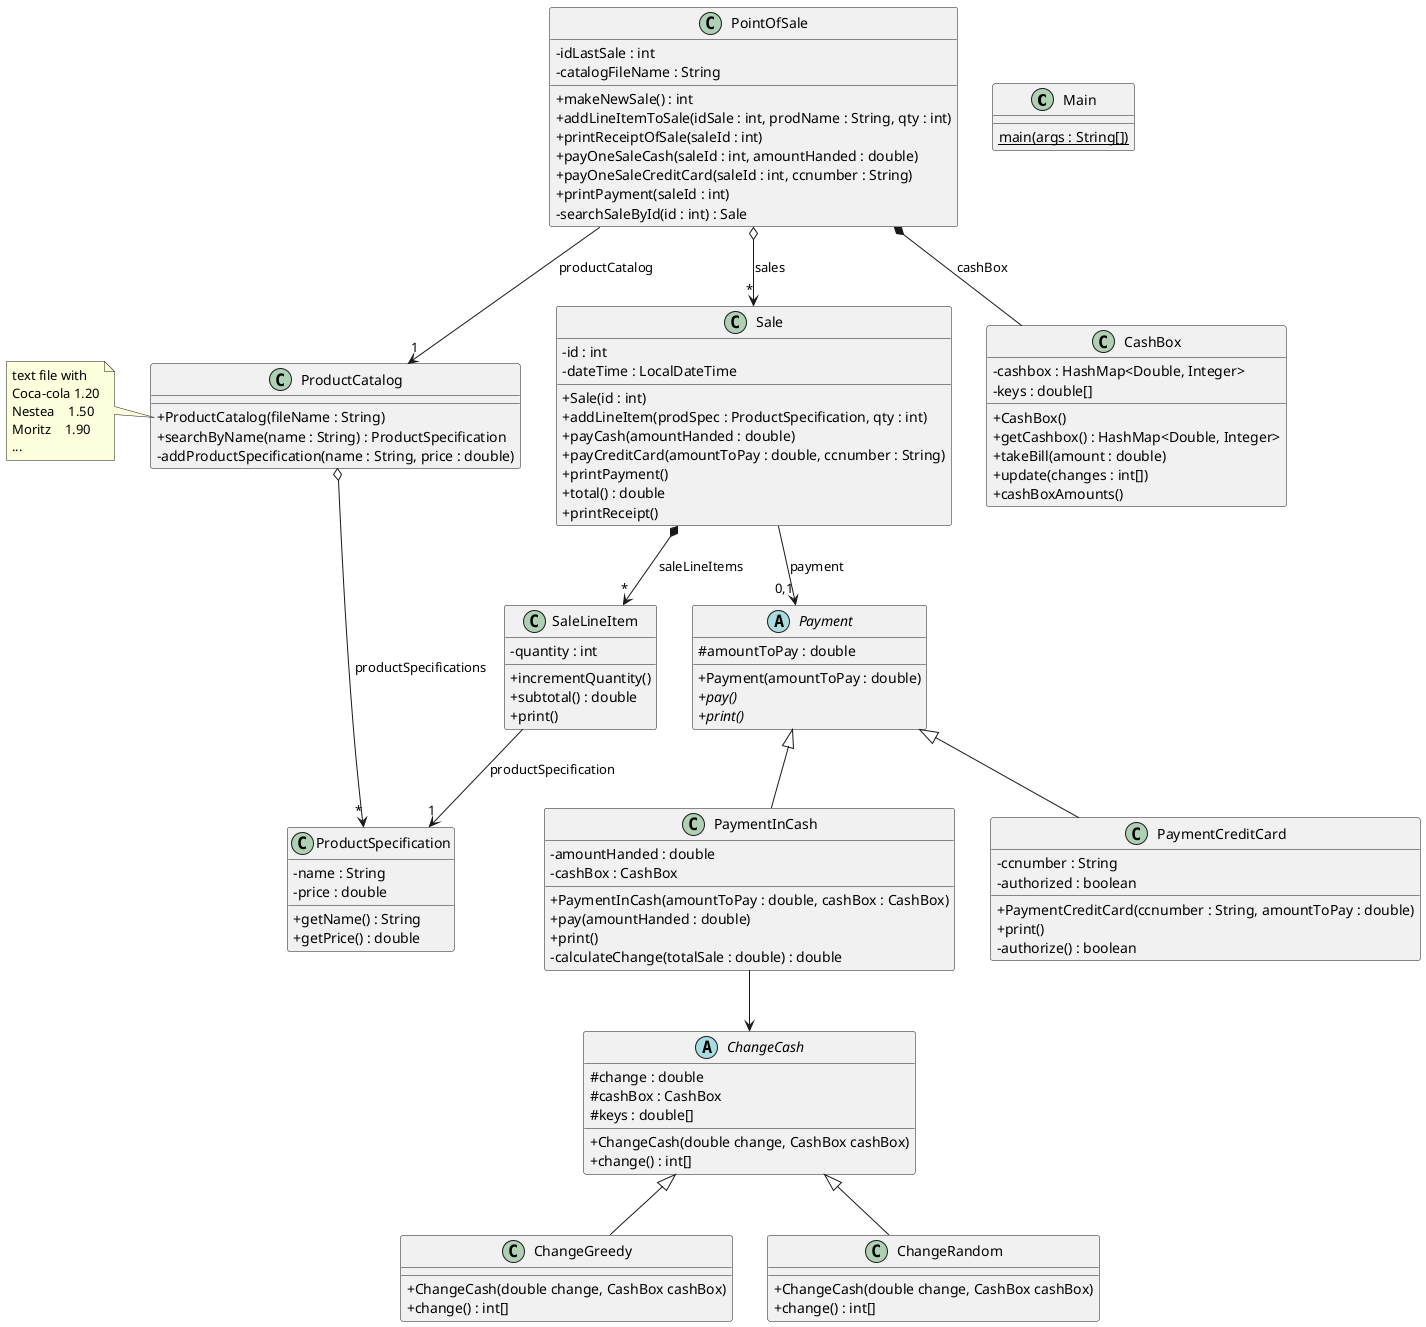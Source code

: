 @startuml
skinparam classAttributeIconSize 0

class Main {
  {static} main(args : String[])
}

class PointOfSale {
  - idLastSale : int
  - catalogFileName : String
  + makeNewSale() : int
  + addLineItemToSale(idSale : int, prodName : String, qty : int)
  + printReceiptOfSale(saleId : int)
  + payOneSaleCash(saleId : int, amountHanded : double)
  + payOneSaleCreditCard(saleId : int, ccnumber : String)
  + printPayment(saleId : int)
  - searchSaleById(id : int) : Sale
}

class ProductCatalog {
  + ProductCatalog(fileName : String)
  + searchByName(name : String) : ProductSpecification
  - addProductSpecification(name : String, price : double)
}

note left of ProductCatalog::ProductCatalog {
text file with
Coca-cola 1.20
Nestea    1.50
Moritz    1.90
...
}

class ProductSpecification {
  - name : String
  - price : double
  + getName() : String
  + getPrice() : double
}

class Sale {
  - id : int
  - dateTime : LocalDateTime
  + Sale(id : int)
  + addLineItem(prodSpec : ProductSpecification, qty : int)
  + payCash(amountHanded : double)
  + payCreditCard(amountToPay : double, ccnumber : String)
  + printPayment()
  + total() : double
  + printReceipt()
}

class SaleLineItem {
  - quantity : int
  + incrementQuantity()
  + subtotal() : double
  + print()
}

abstract class Payment {
  # amountToPay : double
  + Payment(amountToPay : double)
  + {abstract} pay()
  + {abstract} print()
}

class PaymentInCash extends Payment {
  - amountHanded : double
  - cashBox : CashBox
  + PaymentInCash(amountToPay : double, cashBox : CashBox)
  + pay(amountHanded : double)
  + print()
  - calculateChange(totalSale : double) : double
}

class PaymentCreditCard extends Payment {
  - ccnumber : String
  - authorized : boolean
  + PaymentCreditCard(ccnumber : String, amountToPay : double)
  + print()
  - authorize() : boolean
}

Sale --> "0,1" Payment : payment
PointOfSale o--> "*" Sale : sales
Sale *--> "*" SaleLineItem : saleLineItems
SaleLineItem --> "1" ProductSpecification : productSpecification
PointOfSale --> "1" ProductCatalog : productCatalog
ProductCatalog o--> "*" ProductSpecification : productSpecifications

abstract class ChangeCash {
  # change : double
  # cashBox : CashBox
  # keys : double[]
  + ChangeCash(double change, CashBox cashBox)
  + change() : int[]
}

class ChangeGreedy extends ChangeCash{
  + ChangeCash(double change, CashBox cashBox)
  + change() : int[]
}

class ChangeRandom extends ChangeCash{
  + ChangeCash(double change, CashBox cashBox)
  + change() : int[]
}

class CashBox {
  - cashbox : HashMap<Double, Integer>
  - keys : double[]
  + CashBox()
  + getCashbox() : HashMap<Double, Integer>
  + takeBill(amount : double)
  + update(changes : int[])
  + cashBoxAmounts()
}

PaymentInCash --> ChangeCash
PointOfSale *-- CashBox : cashBox

@enduml

